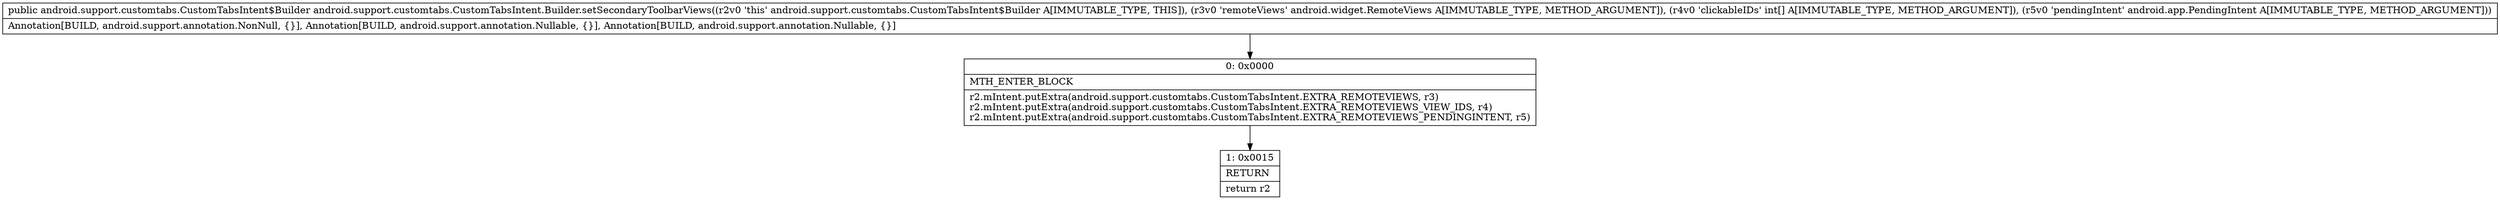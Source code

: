 digraph "CFG forandroid.support.customtabs.CustomTabsIntent.Builder.setSecondaryToolbarViews(Landroid\/widget\/RemoteViews;[ILandroid\/app\/PendingIntent;)Landroid\/support\/customtabs\/CustomTabsIntent$Builder;" {
Node_0 [shape=record,label="{0\:\ 0x0000|MTH_ENTER_BLOCK\l|r2.mIntent.putExtra(android.support.customtabs.CustomTabsIntent.EXTRA_REMOTEVIEWS, r3)\lr2.mIntent.putExtra(android.support.customtabs.CustomTabsIntent.EXTRA_REMOTEVIEWS_VIEW_IDS, r4)\lr2.mIntent.putExtra(android.support.customtabs.CustomTabsIntent.EXTRA_REMOTEVIEWS_PENDINGINTENT, r5)\l}"];
Node_1 [shape=record,label="{1\:\ 0x0015|RETURN\l|return r2\l}"];
MethodNode[shape=record,label="{public android.support.customtabs.CustomTabsIntent$Builder android.support.customtabs.CustomTabsIntent.Builder.setSecondaryToolbarViews((r2v0 'this' android.support.customtabs.CustomTabsIntent$Builder A[IMMUTABLE_TYPE, THIS]), (r3v0 'remoteViews' android.widget.RemoteViews A[IMMUTABLE_TYPE, METHOD_ARGUMENT]), (r4v0 'clickableIDs' int[] A[IMMUTABLE_TYPE, METHOD_ARGUMENT]), (r5v0 'pendingIntent' android.app.PendingIntent A[IMMUTABLE_TYPE, METHOD_ARGUMENT]))  | Annotation[BUILD, android.support.annotation.NonNull, \{\}], Annotation[BUILD, android.support.annotation.Nullable, \{\}], Annotation[BUILD, android.support.annotation.Nullable, \{\}]\l}"];
MethodNode -> Node_0;
Node_0 -> Node_1;
}

